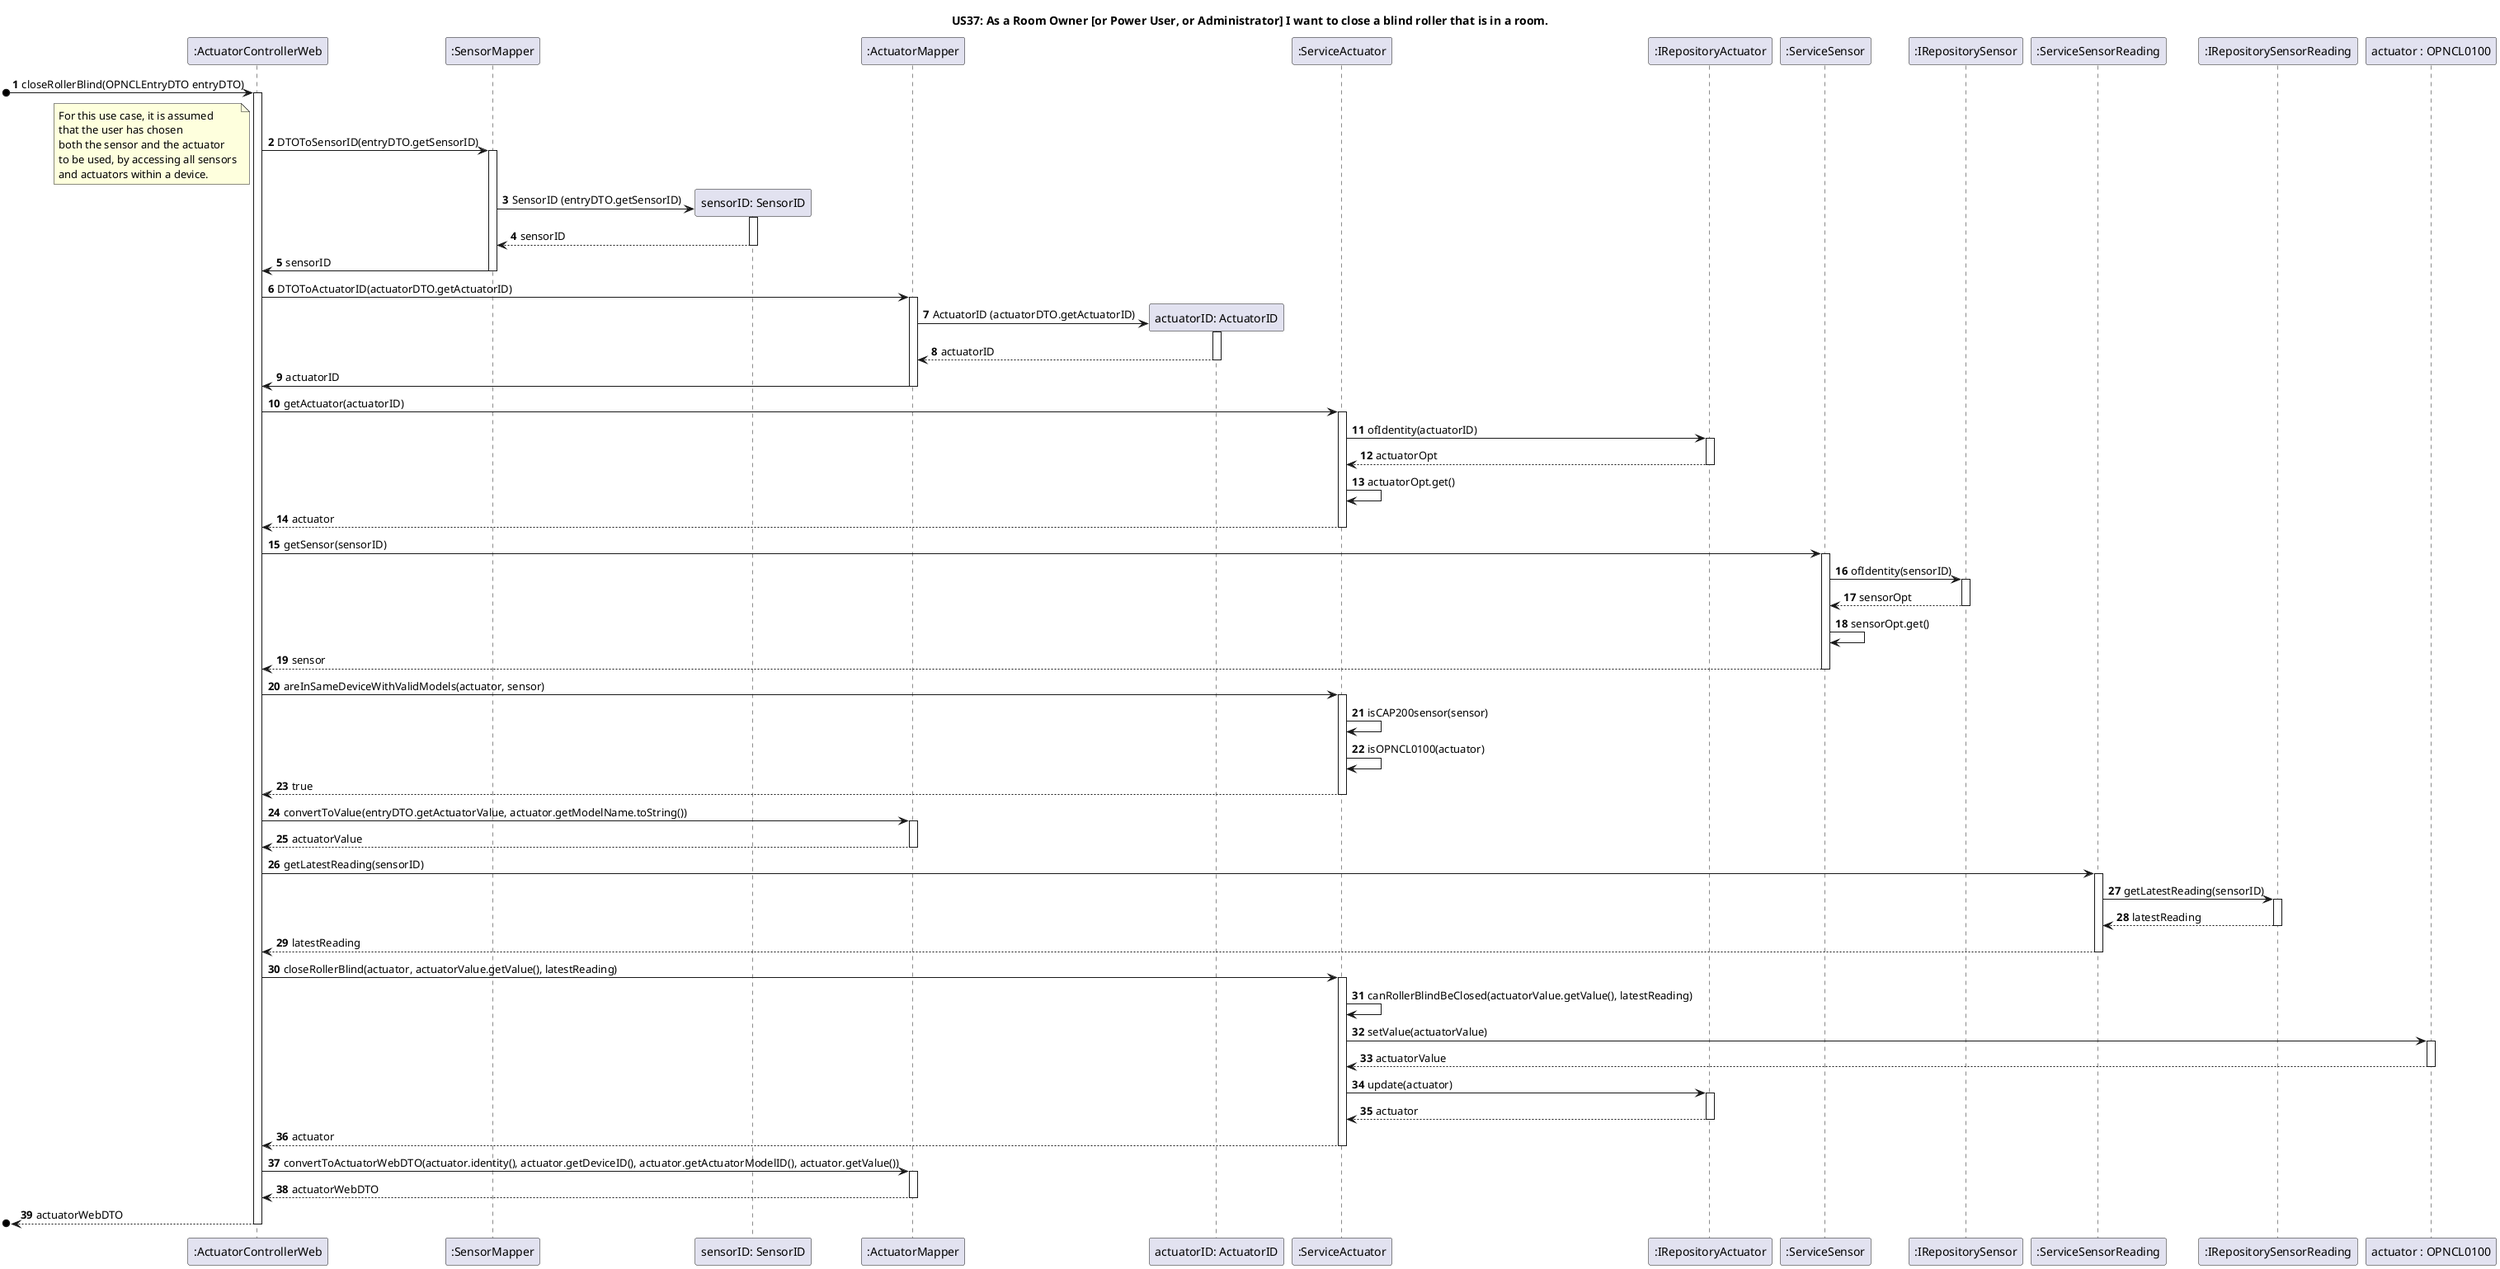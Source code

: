 @startuml
'https://plantuml.com/sequence-diagram

autonumber

title US37: As a Room Owner [or Power User, or Administrator] I want to close a blind roller that is in a room.

[o-> ":ActuatorControllerWeb"++: closeRollerBlind(OPNCLEntryDTO entryDTO)


":ActuatorControllerWeb" -> ":SensorMapper" ++: DTOToSensorID(entryDTO.getSensorID)

note left
For this use case, it is assumed
that the user has chosen
both the sensor and the actuator
to be used, by accessing all sensors
and actuators within a device.
end note

":SensorMapper" -> "sensorID: SensorID" ** : SensorID (entryDTO.getSensorID)
activate "sensorID: SensorID"
"sensorID: SensorID" --> ":SensorMapper" -- : sensorID
":SensorMapper" -> ":ActuatorControllerWeb" -- : sensorID

":ActuatorControllerWeb" -> ":ActuatorMapper" ++: DTOToActuatorID(actuatorDTO.getActuatorID)
":ActuatorMapper" -> "actuatorID: ActuatorID" ** : ActuatorID (actuatorDTO.getActuatorID)
activate "actuatorID: ActuatorID"
"actuatorID: ActuatorID" --> ":ActuatorMapper" -- : actuatorID
":ActuatorMapper" -> ":ActuatorControllerWeb" -- : actuatorID

":ActuatorControllerWeb" -> ":ServiceActuator" ++ : getActuator(actuatorID)
":ServiceActuator" -> ":IRepositoryActuator" ++ : ofIdentity(actuatorID)
":IRepositoryActuator" --> ":ServiceActuator" -- : actuatorOpt
":ServiceActuator" -> ":ServiceActuator" : actuatorOpt.get()
'":ServiceActuator" -> ":ServiceActuator" : isOPNCLO100actuator(actuator)
":ServiceActuator" --> ":ActuatorControllerWeb" -- : actuator

":ActuatorControllerWeb" -> ":ServiceSensor" ++ : getSensor(sensorID)
":ServiceSensor" -> ":IRepositorySensor" ++ : ofIdentity(sensorID)
":IRepositorySensor" --> ":ServiceSensor" -- : sensorOpt
":ServiceSensor" -> ":ServiceSensor" : sensorOpt.get()

'":ServiceSensor" -> ":ServiceSensor" : isCAP200sensor(sensor)
":ServiceSensor" --> ":ActuatorControllerWeb" -- : sensor

":ActuatorControllerWeb" -> ":ServiceActuator" ++ : areInSameDeviceWithValidModels(actuator, sensor)
":ServiceActuator" -> ":ServiceActuator" : isCAP200sensor(sensor)
":ServiceActuator" -> ":ServiceActuator" : isOPNCL0100(actuator)
":ServiceActuator" --> ":ActuatorControllerWeb" -- : true

":ActuatorControllerWeb" -> ":ActuatorMapper" ++ : convertToValue(entryDTO.getActuatorValue, actuator.getModelName.toString())
":ActuatorMapper" --> ":ActuatorControllerWeb" -- : actuatorValue

":ActuatorControllerWeb" -> ":ServiceSensorReading" ++ : getLatestReading(sensorID)
":ServiceSensorReading" -> ":IRepositorySensorReading" ++ : getLatestReading(sensorID)
":IRepositorySensorReading" --> ":ServiceSensorReading" -- : latestReading
":ServiceSensorReading" --> ":ActuatorControllerWeb" -- : latestReading
'":ActuatorControllerWeb" -> ":ActuatorControllerWeb" : isPercentageValidToClose (actuatorValue, latestReading.parseInt())

":ActuatorControllerWeb" -> ":ServiceActuator" ++ : closeRollerBlind(actuator, actuatorValue.getValue(), latestReading)
":ServiceActuator" -> ":ServiceActuator" : canRollerBlindBeClosed(actuatorValue.getValue(), latestReading)
":ServiceActuator" -> "actuator : OPNCL0100" ++ : setValue(actuatorValue)
"actuator : OPNCL0100" --> ":ServiceActuator" -- : actuatorValue
":ServiceActuator" -> ":IRepositoryActuator" ++ : update(actuator)
":IRepositoryActuator" --> ":ServiceActuator" -- : actuator
":ServiceActuator" --> ":ActuatorControllerWeb" -- : actuator


":ActuatorControllerWeb" -> ":ActuatorMapper" ++ : convertToActuatorWebDTO(actuator.identity(), actuator.getDeviceID(), actuator.getActuatorModelID(), actuator.getValue())
":ActuatorMapper" --> ":ActuatorControllerWeb" -- : actuatorWebDTO
[o<-- ":ActuatorControllerWeb" -- : actuatorWebDTO


@enduml